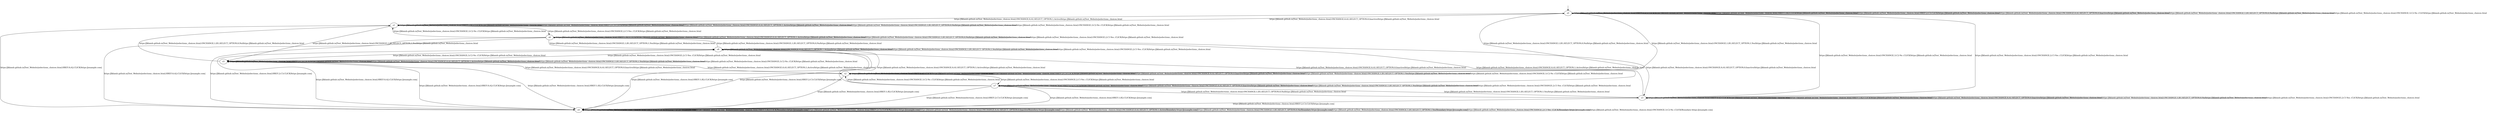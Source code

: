 digraph LM_orig_withSL {
s0 [label="s0"];
s1 [label="s1"];
s2 [label="s2"];
s3 [label="s3"];
s4 [label="s4"];
s5 [label="s5"];
s6 [label="s6"];
s7 [label="s7"];
s8 [label="s8"];
s0 -> s0  [label="https:||lklamb.github.io|Test_Website|selections_choices.html;HREF;0;A2;CLICK/https:||lklamb.github.io|Test_Website|selections_choices.html"];
s0 -> s0  [label="https:||lklamb.github.io|Test_Website|selections_choices.html;HREF;1;B2;CLICK/https:||lklamb.github.io|Test_Website|selections_choices.html"];
s0 -> s0  [label="https:||lklamb.github.io|Test_Website|selections_choices.html;HREF;2;C3;CLICK/https:||lklamb.github.io|Test_Website|selections_choices.html"];
s0 -> s0  [label="https:||lklamb.github.io|Test_Website|selections_choices.html;ONCHANGE;0;A1;SELECT_OPTION;0;Inactive/https:||lklamb.github.io|Test_Website|selections_choices.html"];
s0 -> s1  [label="https:||lklamb.github.io|Test_Website|selections_choices.html;ONCHANGE;0;A1;SELECT_OPTION;1;Active/https:||lklamb.github.io|Test_Website|selections_choices.html"];
s0 -> s0  [label="https:||lklamb.github.io|Test_Website|selections_choices.html;ONCHANGE;1;B1;SELECT_OPTION;0;No/https:||lklamb.github.io|Test_Website|selections_choices.html"];
s0 -> s2  [label="https:||lklamb.github.io|Test_Website|selections_choices.html;ONCHANGE;1;B1;SELECT_OPTION;1;Yes/https:||lklamb.github.io|Test_Website|selections_choices.html"];
s0 -> s3  [label="https:||lklamb.github.io|Test_Website|selections_choices.html;ONCHANGE;2;C1-Yes ;CLICK/https:||lklamb.github.io|Test_Website|selections_choices.html"];
s0 -> s0  [label="https:||lklamb.github.io|Test_Website|selections_choices.html;ONCHANGE;3;C2-No ;CLICK/https:||lklamb.github.io|Test_Website|selections_choices.html"];
s1 -> s4  [label="https:||lklamb.github.io|Test_Website|selections_choices.html;HREF;0;A2;CLICK/https:||example.com|"];
s1 -> s1  [label="https:||lklamb.github.io|Test_Website|selections_choices.html;HREF;1;B2;CLICK/https:||lklamb.github.io|Test_Website|selections_choices.html"];
s1 -> s1  [label="https:||lklamb.github.io|Test_Website|selections_choices.html;HREF;2;C3;CLICK/https:||lklamb.github.io|Test_Website|selections_choices.html"];
s1 -> s0  [label="https:||lklamb.github.io|Test_Website|selections_choices.html;ONCHANGE;0;A1;SELECT_OPTION;0;Inactive/https:||lklamb.github.io|Test_Website|selections_choices.html"];
s1 -> s1  [label="https:||lklamb.github.io|Test_Website|selections_choices.html;ONCHANGE;0;A1;SELECT_OPTION;1;Active/https:||lklamb.github.io|Test_Website|selections_choices.html"];
s1 -> s1  [label="https:||lklamb.github.io|Test_Website|selections_choices.html;ONCHANGE;1;B1;SELECT_OPTION;0;No/https:||lklamb.github.io|Test_Website|selections_choices.html"];
s1 -> s5  [label="https:||lklamb.github.io|Test_Website|selections_choices.html;ONCHANGE;1;B1;SELECT_OPTION;1;Yes/https:||lklamb.github.io|Test_Website|selections_choices.html"];
s1 -> s6  [label="https:||lklamb.github.io|Test_Website|selections_choices.html;ONCHANGE;2;C1-Yes ;CLICK/https:||lklamb.github.io|Test_Website|selections_choices.html"];
s1 -> s1  [label="https:||lklamb.github.io|Test_Website|selections_choices.html;ONCHANGE;3;C2-No ;CLICK/https:||lklamb.github.io|Test_Website|selections_choices.html"];
s2 -> s2  [label="https:||lklamb.github.io|Test_Website|selections_choices.html;HREF;0;A2;CLICK/https:||lklamb.github.io|Test_Website|selections_choices.html"];
s2 -> s4  [label="https:||lklamb.github.io|Test_Website|selections_choices.html;HREF;1;B2;CLICK/https:||example.com|"];
s2 -> s2  [label="https:||lklamb.github.io|Test_Website|selections_choices.html;HREF;2;C3;CLICK/https:||lklamb.github.io|Test_Website|selections_choices.html"];
s2 -> s2  [label="https:||lklamb.github.io|Test_Website|selections_choices.html;ONCHANGE;0;A1;SELECT_OPTION;0;Inactive/https:||lklamb.github.io|Test_Website|selections_choices.html"];
s2 -> s5  [label="https:||lklamb.github.io|Test_Website|selections_choices.html;ONCHANGE;0;A1;SELECT_OPTION;1;Active/https:||lklamb.github.io|Test_Website|selections_choices.html"];
s2 -> s0  [label="https:||lklamb.github.io|Test_Website|selections_choices.html;ONCHANGE;1;B1;SELECT_OPTION;0;No/https:||lklamb.github.io|Test_Website|selections_choices.html"];
s2 -> s2  [label="https:||lklamb.github.io|Test_Website|selections_choices.html;ONCHANGE;1;B1;SELECT_OPTION;1;Yes/https:||lklamb.github.io|Test_Website|selections_choices.html"];
s2 -> s7  [label="https:||lklamb.github.io|Test_Website|selections_choices.html;ONCHANGE;2;C1-Yes ;CLICK/https:||lklamb.github.io|Test_Website|selections_choices.html"];
s2 -> s2  [label="https:||lklamb.github.io|Test_Website|selections_choices.html;ONCHANGE;3;C2-No ;CLICK/https:||lklamb.github.io|Test_Website|selections_choices.html"];
s3 -> s3  [label="https:||lklamb.github.io|Test_Website|selections_choices.html;HREF;0;A2;CLICK/https:||lklamb.github.io|Test_Website|selections_choices.html"];
s3 -> s3  [label="https:||lklamb.github.io|Test_Website|selections_choices.html;HREF;1;B2;CLICK/https:||lklamb.github.io|Test_Website|selections_choices.html"];
s3 -> s4  [label="https:||lklamb.github.io|Test_Website|selections_choices.html;HREF;2;C3;CLICK/https:||example.com|"];
s3 -> s3  [label="https:||lklamb.github.io|Test_Website|selections_choices.html;ONCHANGE;0;A1;SELECT_OPTION;0;Inactive/https:||lklamb.github.io|Test_Website|selections_choices.html"];
s3 -> s6  [label="https:||lklamb.github.io|Test_Website|selections_choices.html;ONCHANGE;0;A1;SELECT_OPTION;1;Active/https:||lklamb.github.io|Test_Website|selections_choices.html"];
s3 -> s3  [label="https:||lklamb.github.io|Test_Website|selections_choices.html;ONCHANGE;1;B1;SELECT_OPTION;0;No/https:||lklamb.github.io|Test_Website|selections_choices.html"];
s3 -> s7  [label="https:||lklamb.github.io|Test_Website|selections_choices.html;ONCHANGE;1;B1;SELECT_OPTION;1;Yes/https:||lklamb.github.io|Test_Website|selections_choices.html"];
s3 -> s3  [label="https:||lklamb.github.io|Test_Website|selections_choices.html;ONCHANGE;2;C1-Yes ;CLICK/https:||lklamb.github.io|Test_Website|selections_choices.html"];
s3 -> s0  [label="https:||lklamb.github.io|Test_Website|selections_choices.html;ONCHANGE;3;C2-No ;CLICK/https:||lklamb.github.io|Test_Website|selections_choices.html"];
s4 -> s4  [label="https:||lklamb.github.io|Test_Website|selections_choices.html;HREF;0;A2;CLICK/Boundary-https:||example.com|"];
s4 -> s4  [label="https:||lklamb.github.io|Test_Website|selections_choices.html;HREF;1;B2;CLICK/Boundary-https:||example.com|"];
s4 -> s4  [label="https:||lklamb.github.io|Test_Website|selections_choices.html;HREF;2;C3;CLICK/Boundary-https:||example.com|"];
s4 -> s4  [label="https:||lklamb.github.io|Test_Website|selections_choices.html;ONCHANGE;0;A1;SELECT_OPTION;0;Inactive/Boundary-https:||example.com|"];
s4 -> s4  [label="https:||lklamb.github.io|Test_Website|selections_choices.html;ONCHANGE;0;A1;SELECT_OPTION;1;Active/Boundary-https:||example.com|"];
s4 -> s4  [label="https:||lklamb.github.io|Test_Website|selections_choices.html;ONCHANGE;1;B1;SELECT_OPTION;0;No/Boundary-https:||example.com|"];
s4 -> s4  [label="https:||lklamb.github.io|Test_Website|selections_choices.html;ONCHANGE;1;B1;SELECT_OPTION;1;Yes/Boundary-https:||example.com|"];
s4 -> s4  [label="https:||lklamb.github.io|Test_Website|selections_choices.html;ONCHANGE;2;C1-Yes ;CLICK/Boundary-https:||example.com|"];
s4 -> s4  [label="https:||lklamb.github.io|Test_Website|selections_choices.html;ONCHANGE;3;C2-No ;CLICK/Boundary-https:||example.com|"];
s5 -> s4  [label="https:||lklamb.github.io|Test_Website|selections_choices.html;HREF;0;A2;CLICK/https:||example.com|"];
s5 -> s4  [label="https:||lklamb.github.io|Test_Website|selections_choices.html;HREF;1;B2;CLICK/https:||example.com|"];
s5 -> s5  [label="https:||lklamb.github.io|Test_Website|selections_choices.html;HREF;2;C3;CLICK/https:||lklamb.github.io|Test_Website|selections_choices.html"];
s5 -> s2  [label="https:||lklamb.github.io|Test_Website|selections_choices.html;ONCHANGE;0;A1;SELECT_OPTION;0;Inactive/https:||lklamb.github.io|Test_Website|selections_choices.html"];
s5 -> s5  [label="https:||lklamb.github.io|Test_Website|selections_choices.html;ONCHANGE;0;A1;SELECT_OPTION;1;Active/https:||lklamb.github.io|Test_Website|selections_choices.html"];
s5 -> s1  [label="https:||lklamb.github.io|Test_Website|selections_choices.html;ONCHANGE;1;B1;SELECT_OPTION;0;No/https:||lklamb.github.io|Test_Website|selections_choices.html"];
s5 -> s5  [label="https:||lklamb.github.io|Test_Website|selections_choices.html;ONCHANGE;1;B1;SELECT_OPTION;1;Yes/https:||lklamb.github.io|Test_Website|selections_choices.html"];
s5 -> s8  [label="https:||lklamb.github.io|Test_Website|selections_choices.html;ONCHANGE;2;C1-Yes ;CLICK/https:||lklamb.github.io|Test_Website|selections_choices.html"];
s5 -> s5  [label="https:||lklamb.github.io|Test_Website|selections_choices.html;ONCHANGE;3;C2-No ;CLICK/https:||lklamb.github.io|Test_Website|selections_choices.html"];
s6 -> s4  [label="https:||lklamb.github.io|Test_Website|selections_choices.html;HREF;0;A2;CLICK/https:||example.com|"];
s6 -> s6  [label="https:||lklamb.github.io|Test_Website|selections_choices.html;HREF;1;B2;CLICK/https:||lklamb.github.io|Test_Website|selections_choices.html"];
s6 -> s4  [label="https:||lklamb.github.io|Test_Website|selections_choices.html;HREF;2;C3;CLICK/https:||example.com|"];
s6 -> s3  [label="https:||lklamb.github.io|Test_Website|selections_choices.html;ONCHANGE;0;A1;SELECT_OPTION;0;Inactive/https:||lklamb.github.io|Test_Website|selections_choices.html"];
s6 -> s6  [label="https:||lklamb.github.io|Test_Website|selections_choices.html;ONCHANGE;0;A1;SELECT_OPTION;1;Active/https:||lklamb.github.io|Test_Website|selections_choices.html"];
s6 -> s6  [label="https:||lklamb.github.io|Test_Website|selections_choices.html;ONCHANGE;1;B1;SELECT_OPTION;0;No/https:||lklamb.github.io|Test_Website|selections_choices.html"];
s6 -> s8  [label="https:||lklamb.github.io|Test_Website|selections_choices.html;ONCHANGE;1;B1;SELECT_OPTION;1;Yes/https:||lklamb.github.io|Test_Website|selections_choices.html"];
s6 -> s6  [label="https:||lklamb.github.io|Test_Website|selections_choices.html;ONCHANGE;2;C1-Yes ;CLICK/https:||lklamb.github.io|Test_Website|selections_choices.html"];
s6 -> s1  [label="https:||lklamb.github.io|Test_Website|selections_choices.html;ONCHANGE;3;C2-No ;CLICK/https:||lklamb.github.io|Test_Website|selections_choices.html"];
s7 -> s7  [label="https:||lklamb.github.io|Test_Website|selections_choices.html;HREF;0;A2;CLICK/https:||lklamb.github.io|Test_Website|selections_choices.html"];
s7 -> s4  [label="https:||lklamb.github.io|Test_Website|selections_choices.html;HREF;1;B2;CLICK/https:||example.com|"];
s7 -> s4  [label="https:||lklamb.github.io|Test_Website|selections_choices.html;HREF;2;C3;CLICK/https:||example.com|"];
s7 -> s7  [label="https:||lklamb.github.io|Test_Website|selections_choices.html;ONCHANGE;0;A1;SELECT_OPTION;0;Inactive/https:||lklamb.github.io|Test_Website|selections_choices.html"];
s7 -> s8  [label="https:||lklamb.github.io|Test_Website|selections_choices.html;ONCHANGE;0;A1;SELECT_OPTION;1;Active/https:||lklamb.github.io|Test_Website|selections_choices.html"];
s7 -> s3  [label="https:||lklamb.github.io|Test_Website|selections_choices.html;ONCHANGE;1;B1;SELECT_OPTION;0;No/https:||lklamb.github.io|Test_Website|selections_choices.html"];
s7 -> s7  [label="https:||lklamb.github.io|Test_Website|selections_choices.html;ONCHANGE;1;B1;SELECT_OPTION;1;Yes/https:||lklamb.github.io|Test_Website|selections_choices.html"];
s7 -> s7  [label="https:||lklamb.github.io|Test_Website|selections_choices.html;ONCHANGE;2;C1-Yes ;CLICK/https:||lklamb.github.io|Test_Website|selections_choices.html"];
s7 -> s2  [label="https:||lklamb.github.io|Test_Website|selections_choices.html;ONCHANGE;3;C2-No ;CLICK/https:||lklamb.github.io|Test_Website|selections_choices.html"];
s8 -> s4  [label="https:||lklamb.github.io|Test_Website|selections_choices.html;HREF;0;A2;CLICK/https:||example.com|"];
s8 -> s4  [label="https:||lklamb.github.io|Test_Website|selections_choices.html;HREF;1;B2;CLICK/https:||example.com|"];
s8 -> s4  [label="https:||lklamb.github.io|Test_Website|selections_choices.html;HREF;2;C3;CLICK/https:||example.com|"];
s8 -> s7  [label="https:||lklamb.github.io|Test_Website|selections_choices.html;ONCHANGE;0;A1;SELECT_OPTION;0;Inactive/https:||lklamb.github.io|Test_Website|selections_choices.html"];
s8 -> s8  [label="https:||lklamb.github.io|Test_Website|selections_choices.html;ONCHANGE;0;A1;SELECT_OPTION;1;Active/https:||lklamb.github.io|Test_Website|selections_choices.html"];
s8 -> s6  [label="https:||lklamb.github.io|Test_Website|selections_choices.html;ONCHANGE;1;B1;SELECT_OPTION;0;No/https:||lklamb.github.io|Test_Website|selections_choices.html"];
s8 -> s8  [label="https:||lklamb.github.io|Test_Website|selections_choices.html;ONCHANGE;1;B1;SELECT_OPTION;1;Yes/https:||lklamb.github.io|Test_Website|selections_choices.html"];
s8 -> s8  [label="https:||lklamb.github.io|Test_Website|selections_choices.html;ONCHANGE;2;C1-Yes ;CLICK/https:||lklamb.github.io|Test_Website|selections_choices.html"];
s8 -> s5  [label="https:||lklamb.github.io|Test_Website|selections_choices.html;ONCHANGE;3;C2-No ;CLICK/https:||lklamb.github.io|Test_Website|selections_choices.html"];
__start0 [label="", shape=none];
__start0 -> s0  [label=""];
}
